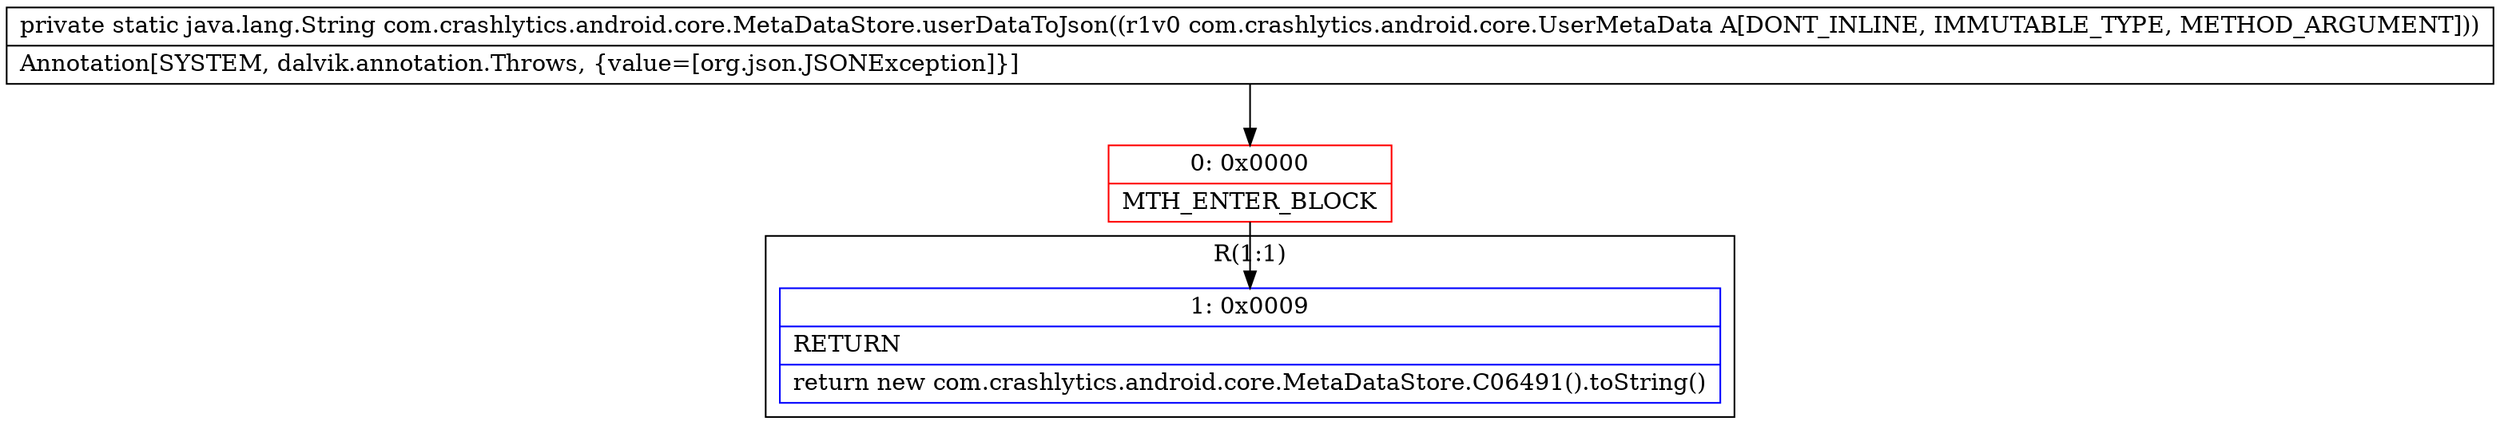 digraph "CFG forcom.crashlytics.android.core.MetaDataStore.userDataToJson(Lcom\/crashlytics\/android\/core\/UserMetaData;)Ljava\/lang\/String;" {
subgraph cluster_Region_371427794 {
label = "R(1:1)";
node [shape=record,color=blue];
Node_1 [shape=record,label="{1\:\ 0x0009|RETURN\l|return new com.crashlytics.android.core.MetaDataStore.C06491().toString()\l}"];
}
Node_0 [shape=record,color=red,label="{0\:\ 0x0000|MTH_ENTER_BLOCK\l}"];
MethodNode[shape=record,label="{private static java.lang.String com.crashlytics.android.core.MetaDataStore.userDataToJson((r1v0 com.crashlytics.android.core.UserMetaData A[DONT_INLINE, IMMUTABLE_TYPE, METHOD_ARGUMENT]))  | Annotation[SYSTEM, dalvik.annotation.Throws, \{value=[org.json.JSONException]\}]\l}"];
MethodNode -> Node_0;
Node_0 -> Node_1;
}

